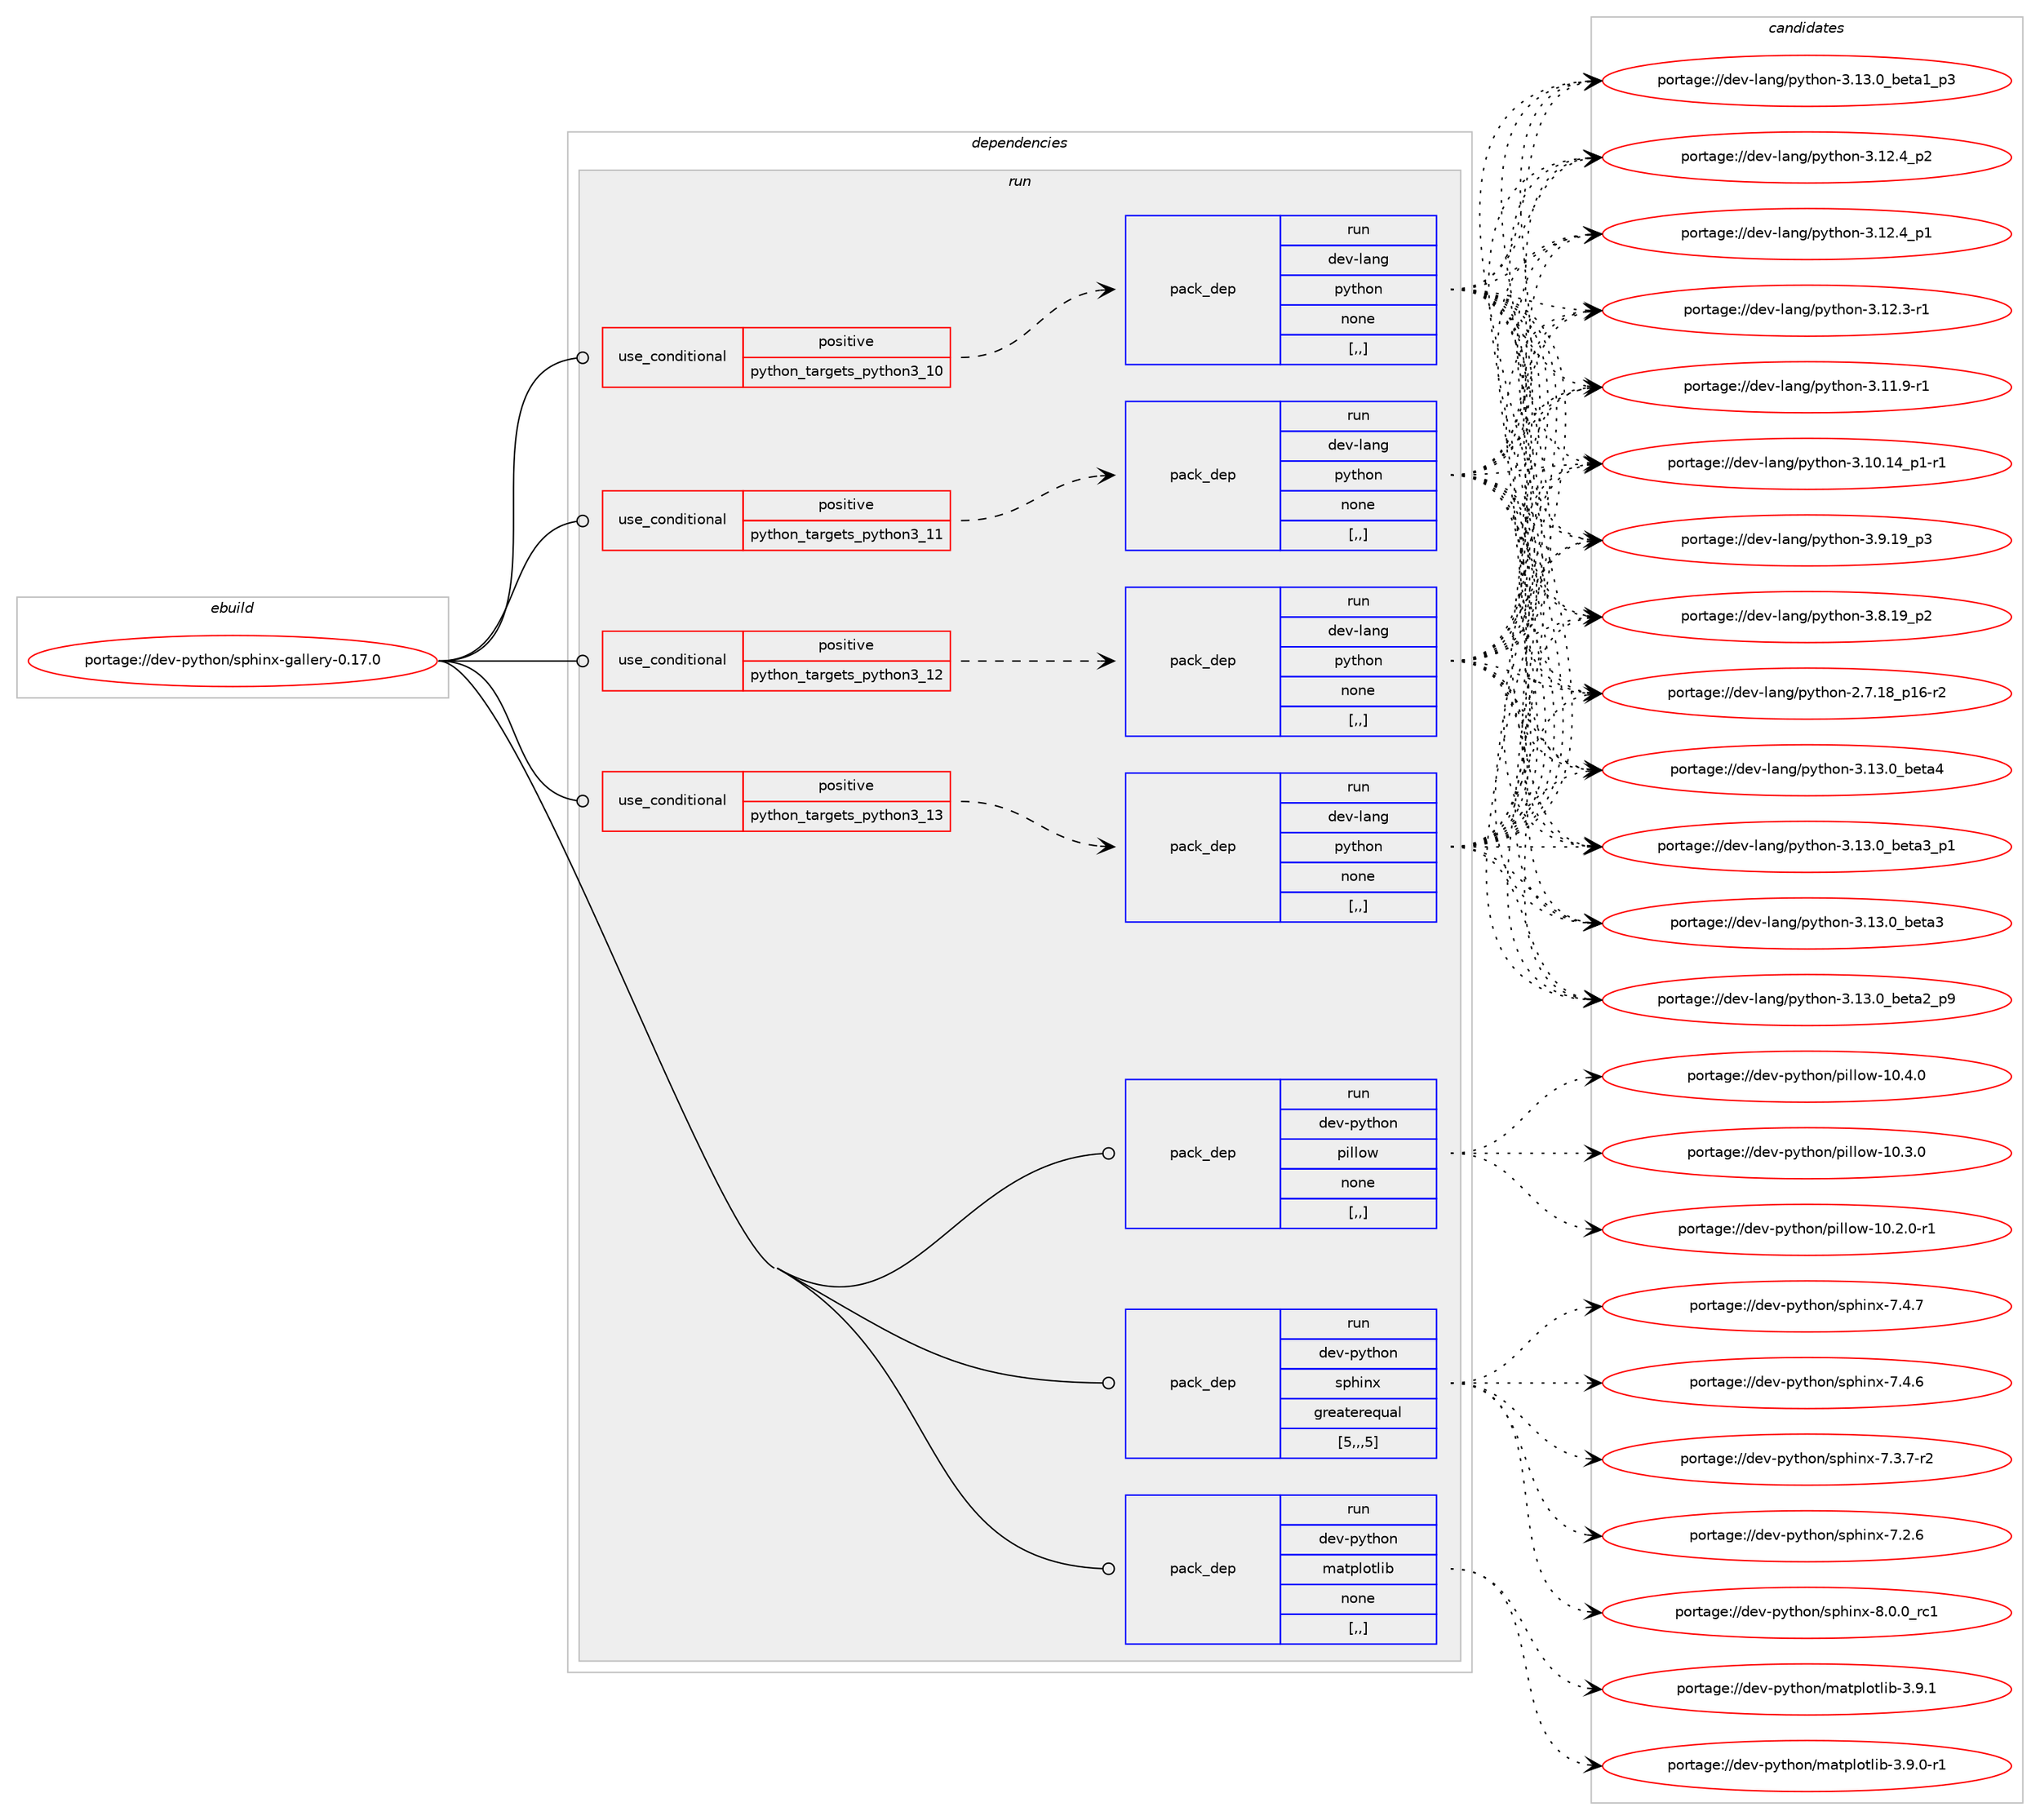digraph prolog {

# *************
# Graph options
# *************

newrank=true;
concentrate=true;
compound=true;
graph [rankdir=LR,fontname=Helvetica,fontsize=10,ranksep=1.5];#, ranksep=2.5, nodesep=0.2];
edge  [arrowhead=vee];
node  [fontname=Helvetica,fontsize=10];

# **********
# The ebuild
# **********

subgraph cluster_leftcol {
color=gray;
label=<<i>ebuild</i>>;
id [label="portage://dev-python/sphinx-gallery-0.17.0", color=red, width=4, href="../dev-python/sphinx-gallery-0.17.0.svg"];
}

# ****************
# The dependencies
# ****************

subgraph cluster_midcol {
color=gray;
label=<<i>dependencies</i>>;
subgraph cluster_compile {
fillcolor="#eeeeee";
style=filled;
label=<<i>compile</i>>;
}
subgraph cluster_compileandrun {
fillcolor="#eeeeee";
style=filled;
label=<<i>compile and run</i>>;
}
subgraph cluster_run {
fillcolor="#eeeeee";
style=filled;
label=<<i>run</i>>;
subgraph cond39858 {
dependency164160 [label=<<TABLE BORDER="0" CELLBORDER="1" CELLSPACING="0" CELLPADDING="4"><TR><TD ROWSPAN="3" CELLPADDING="10">use_conditional</TD></TR><TR><TD>positive</TD></TR><TR><TD>python_targets_python3_10</TD></TR></TABLE>>, shape=none, color=red];
subgraph pack123030 {
dependency164161 [label=<<TABLE BORDER="0" CELLBORDER="1" CELLSPACING="0" CELLPADDING="4" WIDTH="220"><TR><TD ROWSPAN="6" CELLPADDING="30">pack_dep</TD></TR><TR><TD WIDTH="110">run</TD></TR><TR><TD>dev-lang</TD></TR><TR><TD>python</TD></TR><TR><TD>none</TD></TR><TR><TD>[,,]</TD></TR></TABLE>>, shape=none, color=blue];
}
dependency164160:e -> dependency164161:w [weight=20,style="dashed",arrowhead="vee"];
}
id:e -> dependency164160:w [weight=20,style="solid",arrowhead="odot"];
subgraph cond39859 {
dependency164162 [label=<<TABLE BORDER="0" CELLBORDER="1" CELLSPACING="0" CELLPADDING="4"><TR><TD ROWSPAN="3" CELLPADDING="10">use_conditional</TD></TR><TR><TD>positive</TD></TR><TR><TD>python_targets_python3_11</TD></TR></TABLE>>, shape=none, color=red];
subgraph pack123031 {
dependency164163 [label=<<TABLE BORDER="0" CELLBORDER="1" CELLSPACING="0" CELLPADDING="4" WIDTH="220"><TR><TD ROWSPAN="6" CELLPADDING="30">pack_dep</TD></TR><TR><TD WIDTH="110">run</TD></TR><TR><TD>dev-lang</TD></TR><TR><TD>python</TD></TR><TR><TD>none</TD></TR><TR><TD>[,,]</TD></TR></TABLE>>, shape=none, color=blue];
}
dependency164162:e -> dependency164163:w [weight=20,style="dashed",arrowhead="vee"];
}
id:e -> dependency164162:w [weight=20,style="solid",arrowhead="odot"];
subgraph cond39860 {
dependency164164 [label=<<TABLE BORDER="0" CELLBORDER="1" CELLSPACING="0" CELLPADDING="4"><TR><TD ROWSPAN="3" CELLPADDING="10">use_conditional</TD></TR><TR><TD>positive</TD></TR><TR><TD>python_targets_python3_12</TD></TR></TABLE>>, shape=none, color=red];
subgraph pack123032 {
dependency164165 [label=<<TABLE BORDER="0" CELLBORDER="1" CELLSPACING="0" CELLPADDING="4" WIDTH="220"><TR><TD ROWSPAN="6" CELLPADDING="30">pack_dep</TD></TR><TR><TD WIDTH="110">run</TD></TR><TR><TD>dev-lang</TD></TR><TR><TD>python</TD></TR><TR><TD>none</TD></TR><TR><TD>[,,]</TD></TR></TABLE>>, shape=none, color=blue];
}
dependency164164:e -> dependency164165:w [weight=20,style="dashed",arrowhead="vee"];
}
id:e -> dependency164164:w [weight=20,style="solid",arrowhead="odot"];
subgraph cond39861 {
dependency164166 [label=<<TABLE BORDER="0" CELLBORDER="1" CELLSPACING="0" CELLPADDING="4"><TR><TD ROWSPAN="3" CELLPADDING="10">use_conditional</TD></TR><TR><TD>positive</TD></TR><TR><TD>python_targets_python3_13</TD></TR></TABLE>>, shape=none, color=red];
subgraph pack123033 {
dependency164167 [label=<<TABLE BORDER="0" CELLBORDER="1" CELLSPACING="0" CELLPADDING="4" WIDTH="220"><TR><TD ROWSPAN="6" CELLPADDING="30">pack_dep</TD></TR><TR><TD WIDTH="110">run</TD></TR><TR><TD>dev-lang</TD></TR><TR><TD>python</TD></TR><TR><TD>none</TD></TR><TR><TD>[,,]</TD></TR></TABLE>>, shape=none, color=blue];
}
dependency164166:e -> dependency164167:w [weight=20,style="dashed",arrowhead="vee"];
}
id:e -> dependency164166:w [weight=20,style="solid",arrowhead="odot"];
subgraph pack123034 {
dependency164168 [label=<<TABLE BORDER="0" CELLBORDER="1" CELLSPACING="0" CELLPADDING="4" WIDTH="220"><TR><TD ROWSPAN="6" CELLPADDING="30">pack_dep</TD></TR><TR><TD WIDTH="110">run</TD></TR><TR><TD>dev-python</TD></TR><TR><TD>matplotlib</TD></TR><TR><TD>none</TD></TR><TR><TD>[,,]</TD></TR></TABLE>>, shape=none, color=blue];
}
id:e -> dependency164168:w [weight=20,style="solid",arrowhead="odot"];
subgraph pack123035 {
dependency164169 [label=<<TABLE BORDER="0" CELLBORDER="1" CELLSPACING="0" CELLPADDING="4" WIDTH="220"><TR><TD ROWSPAN="6" CELLPADDING="30">pack_dep</TD></TR><TR><TD WIDTH="110">run</TD></TR><TR><TD>dev-python</TD></TR><TR><TD>pillow</TD></TR><TR><TD>none</TD></TR><TR><TD>[,,]</TD></TR></TABLE>>, shape=none, color=blue];
}
id:e -> dependency164169:w [weight=20,style="solid",arrowhead="odot"];
subgraph pack123036 {
dependency164170 [label=<<TABLE BORDER="0" CELLBORDER="1" CELLSPACING="0" CELLPADDING="4" WIDTH="220"><TR><TD ROWSPAN="6" CELLPADDING="30">pack_dep</TD></TR><TR><TD WIDTH="110">run</TD></TR><TR><TD>dev-python</TD></TR><TR><TD>sphinx</TD></TR><TR><TD>greaterequal</TD></TR><TR><TD>[5,,,5]</TD></TR></TABLE>>, shape=none, color=blue];
}
id:e -> dependency164170:w [weight=20,style="solid",arrowhead="odot"];
}
}

# **************
# The candidates
# **************

subgraph cluster_choices {
rank=same;
color=gray;
label=<<i>candidates</i>>;

subgraph choice123030 {
color=black;
nodesep=1;
choice1001011184510897110103471121211161041111104551464951464895981011169752 [label="portage://dev-lang/python-3.13.0_beta4", color=red, width=4,href="../dev-lang/python-3.13.0_beta4.svg"];
choice10010111845108971101034711212111610411111045514649514648959810111697519511249 [label="portage://dev-lang/python-3.13.0_beta3_p1", color=red, width=4,href="../dev-lang/python-3.13.0_beta3_p1.svg"];
choice1001011184510897110103471121211161041111104551464951464895981011169751 [label="portage://dev-lang/python-3.13.0_beta3", color=red, width=4,href="../dev-lang/python-3.13.0_beta3.svg"];
choice10010111845108971101034711212111610411111045514649514648959810111697509511257 [label="portage://dev-lang/python-3.13.0_beta2_p9", color=red, width=4,href="../dev-lang/python-3.13.0_beta2_p9.svg"];
choice10010111845108971101034711212111610411111045514649514648959810111697499511251 [label="portage://dev-lang/python-3.13.0_beta1_p3", color=red, width=4,href="../dev-lang/python-3.13.0_beta1_p3.svg"];
choice100101118451089711010347112121116104111110455146495046529511250 [label="portage://dev-lang/python-3.12.4_p2", color=red, width=4,href="../dev-lang/python-3.12.4_p2.svg"];
choice100101118451089711010347112121116104111110455146495046529511249 [label="portage://dev-lang/python-3.12.4_p1", color=red, width=4,href="../dev-lang/python-3.12.4_p1.svg"];
choice100101118451089711010347112121116104111110455146495046514511449 [label="portage://dev-lang/python-3.12.3-r1", color=red, width=4,href="../dev-lang/python-3.12.3-r1.svg"];
choice100101118451089711010347112121116104111110455146494946574511449 [label="portage://dev-lang/python-3.11.9-r1", color=red, width=4,href="../dev-lang/python-3.11.9-r1.svg"];
choice100101118451089711010347112121116104111110455146494846495295112494511449 [label="portage://dev-lang/python-3.10.14_p1-r1", color=red, width=4,href="../dev-lang/python-3.10.14_p1-r1.svg"];
choice100101118451089711010347112121116104111110455146574649579511251 [label="portage://dev-lang/python-3.9.19_p3", color=red, width=4,href="../dev-lang/python-3.9.19_p3.svg"];
choice100101118451089711010347112121116104111110455146564649579511250 [label="portage://dev-lang/python-3.8.19_p2", color=red, width=4,href="../dev-lang/python-3.8.19_p2.svg"];
choice100101118451089711010347112121116104111110455046554649569511249544511450 [label="portage://dev-lang/python-2.7.18_p16-r2", color=red, width=4,href="../dev-lang/python-2.7.18_p16-r2.svg"];
dependency164161:e -> choice1001011184510897110103471121211161041111104551464951464895981011169752:w [style=dotted,weight="100"];
dependency164161:e -> choice10010111845108971101034711212111610411111045514649514648959810111697519511249:w [style=dotted,weight="100"];
dependency164161:e -> choice1001011184510897110103471121211161041111104551464951464895981011169751:w [style=dotted,weight="100"];
dependency164161:e -> choice10010111845108971101034711212111610411111045514649514648959810111697509511257:w [style=dotted,weight="100"];
dependency164161:e -> choice10010111845108971101034711212111610411111045514649514648959810111697499511251:w [style=dotted,weight="100"];
dependency164161:e -> choice100101118451089711010347112121116104111110455146495046529511250:w [style=dotted,weight="100"];
dependency164161:e -> choice100101118451089711010347112121116104111110455146495046529511249:w [style=dotted,weight="100"];
dependency164161:e -> choice100101118451089711010347112121116104111110455146495046514511449:w [style=dotted,weight="100"];
dependency164161:e -> choice100101118451089711010347112121116104111110455146494946574511449:w [style=dotted,weight="100"];
dependency164161:e -> choice100101118451089711010347112121116104111110455146494846495295112494511449:w [style=dotted,weight="100"];
dependency164161:e -> choice100101118451089711010347112121116104111110455146574649579511251:w [style=dotted,weight="100"];
dependency164161:e -> choice100101118451089711010347112121116104111110455146564649579511250:w [style=dotted,weight="100"];
dependency164161:e -> choice100101118451089711010347112121116104111110455046554649569511249544511450:w [style=dotted,weight="100"];
}
subgraph choice123031 {
color=black;
nodesep=1;
choice1001011184510897110103471121211161041111104551464951464895981011169752 [label="portage://dev-lang/python-3.13.0_beta4", color=red, width=4,href="../dev-lang/python-3.13.0_beta4.svg"];
choice10010111845108971101034711212111610411111045514649514648959810111697519511249 [label="portage://dev-lang/python-3.13.0_beta3_p1", color=red, width=4,href="../dev-lang/python-3.13.0_beta3_p1.svg"];
choice1001011184510897110103471121211161041111104551464951464895981011169751 [label="portage://dev-lang/python-3.13.0_beta3", color=red, width=4,href="../dev-lang/python-3.13.0_beta3.svg"];
choice10010111845108971101034711212111610411111045514649514648959810111697509511257 [label="portage://dev-lang/python-3.13.0_beta2_p9", color=red, width=4,href="../dev-lang/python-3.13.0_beta2_p9.svg"];
choice10010111845108971101034711212111610411111045514649514648959810111697499511251 [label="portage://dev-lang/python-3.13.0_beta1_p3", color=red, width=4,href="../dev-lang/python-3.13.0_beta1_p3.svg"];
choice100101118451089711010347112121116104111110455146495046529511250 [label="portage://dev-lang/python-3.12.4_p2", color=red, width=4,href="../dev-lang/python-3.12.4_p2.svg"];
choice100101118451089711010347112121116104111110455146495046529511249 [label="portage://dev-lang/python-3.12.4_p1", color=red, width=4,href="../dev-lang/python-3.12.4_p1.svg"];
choice100101118451089711010347112121116104111110455146495046514511449 [label="portage://dev-lang/python-3.12.3-r1", color=red, width=4,href="../dev-lang/python-3.12.3-r1.svg"];
choice100101118451089711010347112121116104111110455146494946574511449 [label="portage://dev-lang/python-3.11.9-r1", color=red, width=4,href="../dev-lang/python-3.11.9-r1.svg"];
choice100101118451089711010347112121116104111110455146494846495295112494511449 [label="portage://dev-lang/python-3.10.14_p1-r1", color=red, width=4,href="../dev-lang/python-3.10.14_p1-r1.svg"];
choice100101118451089711010347112121116104111110455146574649579511251 [label="portage://dev-lang/python-3.9.19_p3", color=red, width=4,href="../dev-lang/python-3.9.19_p3.svg"];
choice100101118451089711010347112121116104111110455146564649579511250 [label="portage://dev-lang/python-3.8.19_p2", color=red, width=4,href="../dev-lang/python-3.8.19_p2.svg"];
choice100101118451089711010347112121116104111110455046554649569511249544511450 [label="portage://dev-lang/python-2.7.18_p16-r2", color=red, width=4,href="../dev-lang/python-2.7.18_p16-r2.svg"];
dependency164163:e -> choice1001011184510897110103471121211161041111104551464951464895981011169752:w [style=dotted,weight="100"];
dependency164163:e -> choice10010111845108971101034711212111610411111045514649514648959810111697519511249:w [style=dotted,weight="100"];
dependency164163:e -> choice1001011184510897110103471121211161041111104551464951464895981011169751:w [style=dotted,weight="100"];
dependency164163:e -> choice10010111845108971101034711212111610411111045514649514648959810111697509511257:w [style=dotted,weight="100"];
dependency164163:e -> choice10010111845108971101034711212111610411111045514649514648959810111697499511251:w [style=dotted,weight="100"];
dependency164163:e -> choice100101118451089711010347112121116104111110455146495046529511250:w [style=dotted,weight="100"];
dependency164163:e -> choice100101118451089711010347112121116104111110455146495046529511249:w [style=dotted,weight="100"];
dependency164163:e -> choice100101118451089711010347112121116104111110455146495046514511449:w [style=dotted,weight="100"];
dependency164163:e -> choice100101118451089711010347112121116104111110455146494946574511449:w [style=dotted,weight="100"];
dependency164163:e -> choice100101118451089711010347112121116104111110455146494846495295112494511449:w [style=dotted,weight="100"];
dependency164163:e -> choice100101118451089711010347112121116104111110455146574649579511251:w [style=dotted,weight="100"];
dependency164163:e -> choice100101118451089711010347112121116104111110455146564649579511250:w [style=dotted,weight="100"];
dependency164163:e -> choice100101118451089711010347112121116104111110455046554649569511249544511450:w [style=dotted,weight="100"];
}
subgraph choice123032 {
color=black;
nodesep=1;
choice1001011184510897110103471121211161041111104551464951464895981011169752 [label="portage://dev-lang/python-3.13.0_beta4", color=red, width=4,href="../dev-lang/python-3.13.0_beta4.svg"];
choice10010111845108971101034711212111610411111045514649514648959810111697519511249 [label="portage://dev-lang/python-3.13.0_beta3_p1", color=red, width=4,href="../dev-lang/python-3.13.0_beta3_p1.svg"];
choice1001011184510897110103471121211161041111104551464951464895981011169751 [label="portage://dev-lang/python-3.13.0_beta3", color=red, width=4,href="../dev-lang/python-3.13.0_beta3.svg"];
choice10010111845108971101034711212111610411111045514649514648959810111697509511257 [label="portage://dev-lang/python-3.13.0_beta2_p9", color=red, width=4,href="../dev-lang/python-3.13.0_beta2_p9.svg"];
choice10010111845108971101034711212111610411111045514649514648959810111697499511251 [label="portage://dev-lang/python-3.13.0_beta1_p3", color=red, width=4,href="../dev-lang/python-3.13.0_beta1_p3.svg"];
choice100101118451089711010347112121116104111110455146495046529511250 [label="portage://dev-lang/python-3.12.4_p2", color=red, width=4,href="../dev-lang/python-3.12.4_p2.svg"];
choice100101118451089711010347112121116104111110455146495046529511249 [label="portage://dev-lang/python-3.12.4_p1", color=red, width=4,href="../dev-lang/python-3.12.4_p1.svg"];
choice100101118451089711010347112121116104111110455146495046514511449 [label="portage://dev-lang/python-3.12.3-r1", color=red, width=4,href="../dev-lang/python-3.12.3-r1.svg"];
choice100101118451089711010347112121116104111110455146494946574511449 [label="portage://dev-lang/python-3.11.9-r1", color=red, width=4,href="../dev-lang/python-3.11.9-r1.svg"];
choice100101118451089711010347112121116104111110455146494846495295112494511449 [label="portage://dev-lang/python-3.10.14_p1-r1", color=red, width=4,href="../dev-lang/python-3.10.14_p1-r1.svg"];
choice100101118451089711010347112121116104111110455146574649579511251 [label="portage://dev-lang/python-3.9.19_p3", color=red, width=4,href="../dev-lang/python-3.9.19_p3.svg"];
choice100101118451089711010347112121116104111110455146564649579511250 [label="portage://dev-lang/python-3.8.19_p2", color=red, width=4,href="../dev-lang/python-3.8.19_p2.svg"];
choice100101118451089711010347112121116104111110455046554649569511249544511450 [label="portage://dev-lang/python-2.7.18_p16-r2", color=red, width=4,href="../dev-lang/python-2.7.18_p16-r2.svg"];
dependency164165:e -> choice1001011184510897110103471121211161041111104551464951464895981011169752:w [style=dotted,weight="100"];
dependency164165:e -> choice10010111845108971101034711212111610411111045514649514648959810111697519511249:w [style=dotted,weight="100"];
dependency164165:e -> choice1001011184510897110103471121211161041111104551464951464895981011169751:w [style=dotted,weight="100"];
dependency164165:e -> choice10010111845108971101034711212111610411111045514649514648959810111697509511257:w [style=dotted,weight="100"];
dependency164165:e -> choice10010111845108971101034711212111610411111045514649514648959810111697499511251:w [style=dotted,weight="100"];
dependency164165:e -> choice100101118451089711010347112121116104111110455146495046529511250:w [style=dotted,weight="100"];
dependency164165:e -> choice100101118451089711010347112121116104111110455146495046529511249:w [style=dotted,weight="100"];
dependency164165:e -> choice100101118451089711010347112121116104111110455146495046514511449:w [style=dotted,weight="100"];
dependency164165:e -> choice100101118451089711010347112121116104111110455146494946574511449:w [style=dotted,weight="100"];
dependency164165:e -> choice100101118451089711010347112121116104111110455146494846495295112494511449:w [style=dotted,weight="100"];
dependency164165:e -> choice100101118451089711010347112121116104111110455146574649579511251:w [style=dotted,weight="100"];
dependency164165:e -> choice100101118451089711010347112121116104111110455146564649579511250:w [style=dotted,weight="100"];
dependency164165:e -> choice100101118451089711010347112121116104111110455046554649569511249544511450:w [style=dotted,weight="100"];
}
subgraph choice123033 {
color=black;
nodesep=1;
choice1001011184510897110103471121211161041111104551464951464895981011169752 [label="portage://dev-lang/python-3.13.0_beta4", color=red, width=4,href="../dev-lang/python-3.13.0_beta4.svg"];
choice10010111845108971101034711212111610411111045514649514648959810111697519511249 [label="portage://dev-lang/python-3.13.0_beta3_p1", color=red, width=4,href="../dev-lang/python-3.13.0_beta3_p1.svg"];
choice1001011184510897110103471121211161041111104551464951464895981011169751 [label="portage://dev-lang/python-3.13.0_beta3", color=red, width=4,href="../dev-lang/python-3.13.0_beta3.svg"];
choice10010111845108971101034711212111610411111045514649514648959810111697509511257 [label="portage://dev-lang/python-3.13.0_beta2_p9", color=red, width=4,href="../dev-lang/python-3.13.0_beta2_p9.svg"];
choice10010111845108971101034711212111610411111045514649514648959810111697499511251 [label="portage://dev-lang/python-3.13.0_beta1_p3", color=red, width=4,href="../dev-lang/python-3.13.0_beta1_p3.svg"];
choice100101118451089711010347112121116104111110455146495046529511250 [label="portage://dev-lang/python-3.12.4_p2", color=red, width=4,href="../dev-lang/python-3.12.4_p2.svg"];
choice100101118451089711010347112121116104111110455146495046529511249 [label="portage://dev-lang/python-3.12.4_p1", color=red, width=4,href="../dev-lang/python-3.12.4_p1.svg"];
choice100101118451089711010347112121116104111110455146495046514511449 [label="portage://dev-lang/python-3.12.3-r1", color=red, width=4,href="../dev-lang/python-3.12.3-r1.svg"];
choice100101118451089711010347112121116104111110455146494946574511449 [label="portage://dev-lang/python-3.11.9-r1", color=red, width=4,href="../dev-lang/python-3.11.9-r1.svg"];
choice100101118451089711010347112121116104111110455146494846495295112494511449 [label="portage://dev-lang/python-3.10.14_p1-r1", color=red, width=4,href="../dev-lang/python-3.10.14_p1-r1.svg"];
choice100101118451089711010347112121116104111110455146574649579511251 [label="portage://dev-lang/python-3.9.19_p3", color=red, width=4,href="../dev-lang/python-3.9.19_p3.svg"];
choice100101118451089711010347112121116104111110455146564649579511250 [label="portage://dev-lang/python-3.8.19_p2", color=red, width=4,href="../dev-lang/python-3.8.19_p2.svg"];
choice100101118451089711010347112121116104111110455046554649569511249544511450 [label="portage://dev-lang/python-2.7.18_p16-r2", color=red, width=4,href="../dev-lang/python-2.7.18_p16-r2.svg"];
dependency164167:e -> choice1001011184510897110103471121211161041111104551464951464895981011169752:w [style=dotted,weight="100"];
dependency164167:e -> choice10010111845108971101034711212111610411111045514649514648959810111697519511249:w [style=dotted,weight="100"];
dependency164167:e -> choice1001011184510897110103471121211161041111104551464951464895981011169751:w [style=dotted,weight="100"];
dependency164167:e -> choice10010111845108971101034711212111610411111045514649514648959810111697509511257:w [style=dotted,weight="100"];
dependency164167:e -> choice10010111845108971101034711212111610411111045514649514648959810111697499511251:w [style=dotted,weight="100"];
dependency164167:e -> choice100101118451089711010347112121116104111110455146495046529511250:w [style=dotted,weight="100"];
dependency164167:e -> choice100101118451089711010347112121116104111110455146495046529511249:w [style=dotted,weight="100"];
dependency164167:e -> choice100101118451089711010347112121116104111110455146495046514511449:w [style=dotted,weight="100"];
dependency164167:e -> choice100101118451089711010347112121116104111110455146494946574511449:w [style=dotted,weight="100"];
dependency164167:e -> choice100101118451089711010347112121116104111110455146494846495295112494511449:w [style=dotted,weight="100"];
dependency164167:e -> choice100101118451089711010347112121116104111110455146574649579511251:w [style=dotted,weight="100"];
dependency164167:e -> choice100101118451089711010347112121116104111110455146564649579511250:w [style=dotted,weight="100"];
dependency164167:e -> choice100101118451089711010347112121116104111110455046554649569511249544511450:w [style=dotted,weight="100"];
}
subgraph choice123034 {
color=black;
nodesep=1;
choice10010111845112121116104111110471099711611210811111610810598455146574649 [label="portage://dev-python/matplotlib-3.9.1", color=red, width=4,href="../dev-python/matplotlib-3.9.1.svg"];
choice100101118451121211161041111104710997116112108111116108105984551465746484511449 [label="portage://dev-python/matplotlib-3.9.0-r1", color=red, width=4,href="../dev-python/matplotlib-3.9.0-r1.svg"];
dependency164168:e -> choice10010111845112121116104111110471099711611210811111610810598455146574649:w [style=dotted,weight="100"];
dependency164168:e -> choice100101118451121211161041111104710997116112108111116108105984551465746484511449:w [style=dotted,weight="100"];
}
subgraph choice123035 {
color=black;
nodesep=1;
choice100101118451121211161041111104711210510810811111945494846524648 [label="portage://dev-python/pillow-10.4.0", color=red, width=4,href="../dev-python/pillow-10.4.0.svg"];
choice100101118451121211161041111104711210510810811111945494846514648 [label="portage://dev-python/pillow-10.3.0", color=red, width=4,href="../dev-python/pillow-10.3.0.svg"];
choice1001011184511212111610411111047112105108108111119454948465046484511449 [label="portage://dev-python/pillow-10.2.0-r1", color=red, width=4,href="../dev-python/pillow-10.2.0-r1.svg"];
dependency164169:e -> choice100101118451121211161041111104711210510810811111945494846524648:w [style=dotted,weight="100"];
dependency164169:e -> choice100101118451121211161041111104711210510810811111945494846514648:w [style=dotted,weight="100"];
dependency164169:e -> choice1001011184511212111610411111047112105108108111119454948465046484511449:w [style=dotted,weight="100"];
}
subgraph choice123036 {
color=black;
nodesep=1;
choice1001011184511212111610411111047115112104105110120455646484648951149949 [label="portage://dev-python/sphinx-8.0.0_rc1", color=red, width=4,href="../dev-python/sphinx-8.0.0_rc1.svg"];
choice1001011184511212111610411111047115112104105110120455546524655 [label="portage://dev-python/sphinx-7.4.7", color=red, width=4,href="../dev-python/sphinx-7.4.7.svg"];
choice1001011184511212111610411111047115112104105110120455546524654 [label="portage://dev-python/sphinx-7.4.6", color=red, width=4,href="../dev-python/sphinx-7.4.6.svg"];
choice10010111845112121116104111110471151121041051101204555465146554511450 [label="portage://dev-python/sphinx-7.3.7-r2", color=red, width=4,href="../dev-python/sphinx-7.3.7-r2.svg"];
choice1001011184511212111610411111047115112104105110120455546504654 [label="portage://dev-python/sphinx-7.2.6", color=red, width=4,href="../dev-python/sphinx-7.2.6.svg"];
dependency164170:e -> choice1001011184511212111610411111047115112104105110120455646484648951149949:w [style=dotted,weight="100"];
dependency164170:e -> choice1001011184511212111610411111047115112104105110120455546524655:w [style=dotted,weight="100"];
dependency164170:e -> choice1001011184511212111610411111047115112104105110120455546524654:w [style=dotted,weight="100"];
dependency164170:e -> choice10010111845112121116104111110471151121041051101204555465146554511450:w [style=dotted,weight="100"];
dependency164170:e -> choice1001011184511212111610411111047115112104105110120455546504654:w [style=dotted,weight="100"];
}
}

}
